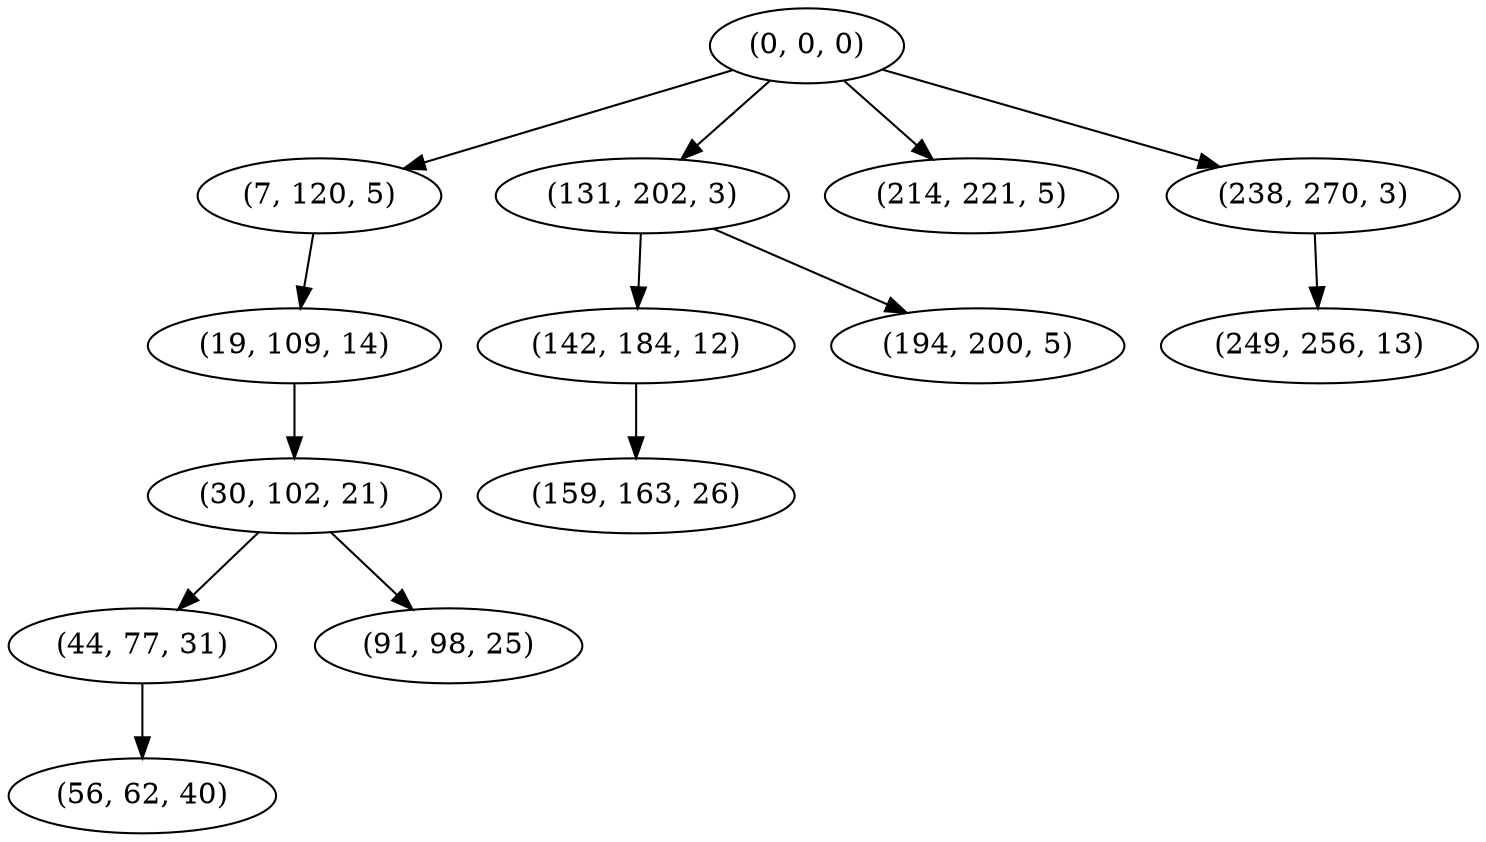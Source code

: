 digraph tree {
    "(0, 0, 0)";
    "(7, 120, 5)";
    "(19, 109, 14)";
    "(30, 102, 21)";
    "(44, 77, 31)";
    "(56, 62, 40)";
    "(91, 98, 25)";
    "(131, 202, 3)";
    "(142, 184, 12)";
    "(159, 163, 26)";
    "(194, 200, 5)";
    "(214, 221, 5)";
    "(238, 270, 3)";
    "(249, 256, 13)";
    "(0, 0, 0)" -> "(7, 120, 5)";
    "(0, 0, 0)" -> "(131, 202, 3)";
    "(0, 0, 0)" -> "(214, 221, 5)";
    "(0, 0, 0)" -> "(238, 270, 3)";
    "(7, 120, 5)" -> "(19, 109, 14)";
    "(19, 109, 14)" -> "(30, 102, 21)";
    "(30, 102, 21)" -> "(44, 77, 31)";
    "(30, 102, 21)" -> "(91, 98, 25)";
    "(44, 77, 31)" -> "(56, 62, 40)";
    "(131, 202, 3)" -> "(142, 184, 12)";
    "(131, 202, 3)" -> "(194, 200, 5)";
    "(142, 184, 12)" -> "(159, 163, 26)";
    "(238, 270, 3)" -> "(249, 256, 13)";
}
